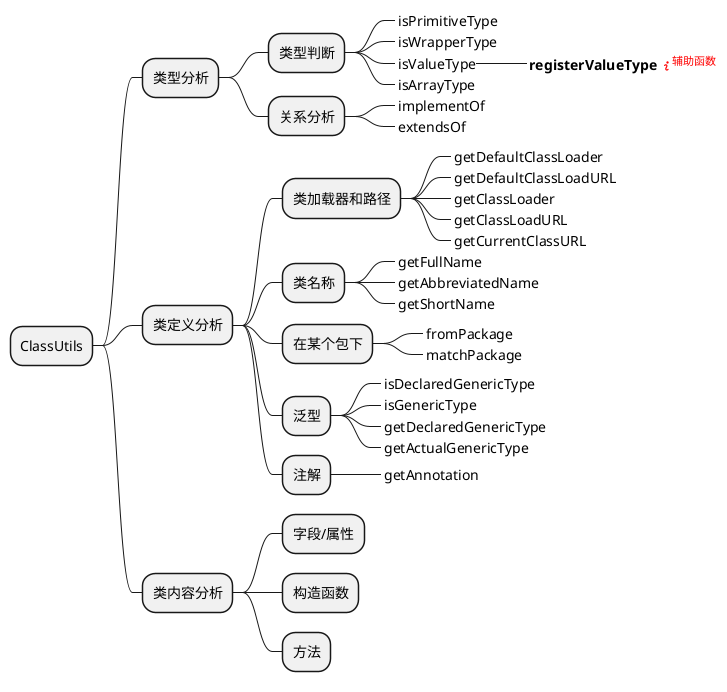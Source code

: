 @startmindmap

* ClassUtils

** 类型分析
*** 类型判断
****_ isPrimitiveType
****_ isWrapperType
****_ isValueType
*****_ <b>registerValueType</b> <font color=red><&info><sup>辅助函数</sup></font>
****_ isArrayType
*** 关系分析
****_ implementOf
****_ extendsOf

** 类定义分析
*** 类加载器和路径
****_ getDefaultClassLoader
****_ getDefaultClassLoadURL
****_ getClassLoader
****_ getClassLoadURL
****_ getCurrentClassURL
*** 类名称
****_ getFullName
****_ getAbbreviatedName
****_ getShortName
*** 在某个包下
****_ fromPackage
****_ matchPackage
*** 泛型
****_ isDeclaredGenericType
****_ isGenericType
****_ getDeclaredGenericType
****_ getActualGenericType
*** 注解
****_ getAnnotation


** 类内容分析
*** 字段/属性
*** 构造函数
*** 方法

@endmindmap